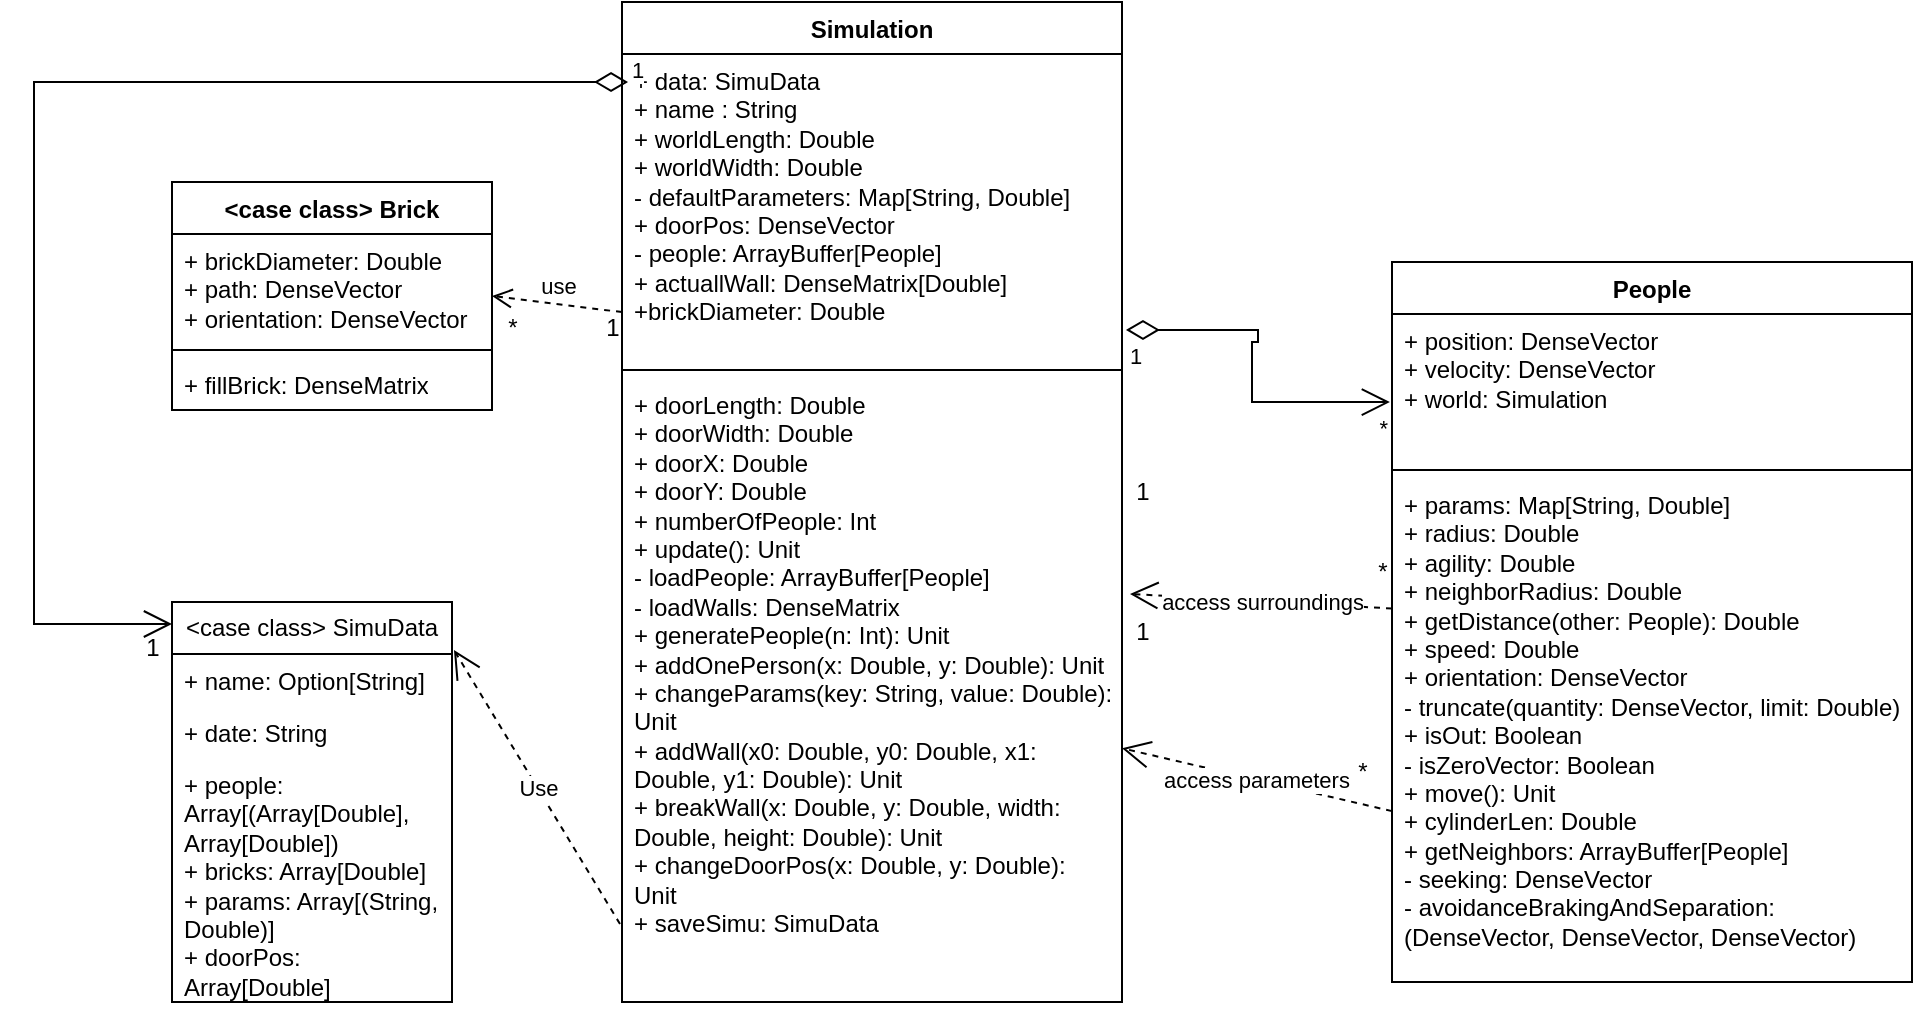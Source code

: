 <mxfile version="24.3.0" type="github">
  <diagram id="C5RBs43oDa-KdzZeNtuy" name="Page-1">
    <mxGraphModel dx="1434" dy="782" grid="1" gridSize="10" guides="1" tooltips="1" connect="1" arrows="1" fold="1" page="1" pageScale="1" pageWidth="1169" pageHeight="827" math="0" shadow="0">
      <root>
        <mxCell id="WIyWlLk6GJQsqaUBKTNV-0" />
        <mxCell id="WIyWlLk6GJQsqaUBKTNV-1" parent="WIyWlLk6GJQsqaUBKTNV-0" />
        <mxCell id="RkpjHpUXgbbp_-WKOQ0z-4" value="Simulation" style="swimlane;fontStyle=1;align=center;verticalAlign=top;childLayout=stackLayout;horizontal=1;startSize=26;horizontalStack=0;resizeParent=1;resizeParentMax=0;resizeLast=0;collapsible=1;marginBottom=0;whiteSpace=wrap;html=1;" parent="WIyWlLk6GJQsqaUBKTNV-1" vertex="1">
          <mxGeometry x="355" y="370" width="250" height="500" as="geometry" />
        </mxCell>
        <mxCell id="RkpjHpUXgbbp_-WKOQ0z-5" value="&lt;div&gt;+ data: SimuData&lt;br&gt;&lt;/div&gt;&lt;div&gt;+ name : String&lt;br&gt;&lt;/div&gt;&lt;div&gt;+ worldLength: Double&lt;/div&gt;&lt;div&gt;+ worldWidth: Double&lt;/div&gt;&lt;div&gt;- defaultParameters: Map[String, Double]&lt;/div&gt;&lt;div&gt;+ doorPos: DenseVector&lt;br&gt;&lt;/div&gt;&lt;div&gt;- people: ArrayBuffer[People] &lt;br&gt;&lt;/div&gt;&lt;div&gt;+ actuallWall: DenseMatrix[Double]&lt;/div&gt;&lt;div&gt;+brickDiameter: Double&lt;/div&gt;&lt;div&gt;&lt;br&gt;&lt;/div&gt;&lt;div&gt;&lt;br&gt;&lt;/div&gt;&lt;div&gt;&lt;br&gt;&lt;/div&gt;" style="text;strokeColor=none;fillColor=none;align=left;verticalAlign=top;spacingLeft=4;spacingRight=4;overflow=hidden;rotatable=0;points=[[0,0.5],[1,0.5]];portConstraint=eastwest;whiteSpace=wrap;html=1;" parent="RkpjHpUXgbbp_-WKOQ0z-4" vertex="1">
          <mxGeometry y="26" width="250" height="154" as="geometry" />
        </mxCell>
        <mxCell id="RkpjHpUXgbbp_-WKOQ0z-6" value="" style="line;strokeWidth=1;fillColor=none;align=left;verticalAlign=middle;spacingTop=-1;spacingLeft=3;spacingRight=3;rotatable=0;labelPosition=right;points=[];portConstraint=eastwest;strokeColor=inherit;" parent="RkpjHpUXgbbp_-WKOQ0z-4" vertex="1">
          <mxGeometry y="180" width="250" height="8" as="geometry" />
        </mxCell>
        <mxCell id="RkpjHpUXgbbp_-WKOQ0z-7" value="&lt;div&gt;+ doorLength: Double&lt;br&gt;&lt;/div&gt;&lt;div&gt;+ doorWidth: Double&lt;/div&gt;&lt;div&gt;+ doorX: Double&lt;/div&gt;&lt;div&gt;+ doorY: Double&lt;br&gt;&lt;/div&gt;&lt;div&gt;+ numberOfPeople: Int&lt;/div&gt;&lt;div&gt;+ update(): Unit&lt;/div&gt;&lt;div&gt;- loadPeople: ArrayBuffer[People]&lt;/div&gt;&lt;div&gt;- loadWalls: DenseMatrix&lt;/div&gt;&lt;div&gt;+ generatePeople(n: Int): Unit&lt;/div&gt;&lt;div&gt;+ addOnePerson(x: Double, y: Double): Unit&lt;/div&gt;&lt;div&gt;+ changeParams(key: String, value: Double): Unit&lt;/div&gt;&lt;div&gt;+ addWall(x0: Double, y0: Double, x1: Double, y1: Double): Unit&lt;/div&gt;&lt;div&gt;+ breakWall(x: Double, y: Double, width: Double, height: Double): Unit&lt;/div&gt;&lt;div&gt;+ changeDoorPos(x: Double, y: Double): Unit&lt;/div&gt;&lt;div&gt;+ saveSimu: SimuData&lt;br&gt;&lt;/div&gt;&lt;div&gt;&lt;br&gt;&lt;/div&gt;" style="text;strokeColor=none;fillColor=none;align=left;verticalAlign=top;spacingLeft=4;spacingRight=4;overflow=hidden;rotatable=0;points=[[0,0.5],[1,0.5]];portConstraint=eastwest;whiteSpace=wrap;html=1;" parent="RkpjHpUXgbbp_-WKOQ0z-4" vertex="1">
          <mxGeometry y="188" width="250" height="312" as="geometry" />
        </mxCell>
        <mxCell id="jS9uIl8wAypgQjRNOiSP-0" value="People" style="swimlane;fontStyle=1;align=center;verticalAlign=top;childLayout=stackLayout;horizontal=1;startSize=26;horizontalStack=0;resizeParent=1;resizeParentMax=0;resizeLast=0;collapsible=1;marginBottom=0;whiteSpace=wrap;html=1;" parent="WIyWlLk6GJQsqaUBKTNV-1" vertex="1">
          <mxGeometry x="740" y="500" width="260" height="360" as="geometry" />
        </mxCell>
        <mxCell id="jS9uIl8wAypgQjRNOiSP-1" value="+ position: DenseVector&lt;br&gt;&lt;div&gt;+ velocity: DenseVector&lt;/div&gt;&lt;div&gt;+ world: Simulation&lt;/div&gt;" style="text;strokeColor=none;fillColor=none;align=left;verticalAlign=top;spacingLeft=4;spacingRight=4;overflow=hidden;rotatable=0;points=[[0,0.5],[1,0.5]];portConstraint=eastwest;whiteSpace=wrap;html=1;" parent="jS9uIl8wAypgQjRNOiSP-0" vertex="1">
          <mxGeometry y="26" width="260" height="74" as="geometry" />
        </mxCell>
        <mxCell id="jS9uIl8wAypgQjRNOiSP-2" value="" style="line;strokeWidth=1;fillColor=none;align=left;verticalAlign=middle;spacingTop=-1;spacingLeft=3;spacingRight=3;rotatable=0;labelPosition=right;points=[];portConstraint=eastwest;strokeColor=inherit;" parent="jS9uIl8wAypgQjRNOiSP-0" vertex="1">
          <mxGeometry y="100" width="260" height="8" as="geometry" />
        </mxCell>
        <mxCell id="jS9uIl8wAypgQjRNOiSP-3" value="&lt;div&gt;+ params: Map[String, Double]&lt;/div&gt;&lt;div&gt;+ radius: Double&lt;/div&gt;&lt;div&gt;+ agility: Double&lt;/div&gt;&lt;div&gt;+ neighborRadius: Double&lt;/div&gt;&lt;div&gt;+ getDistance(other: People): Double&lt;/div&gt;&lt;div&gt;+ speed: Double&lt;/div&gt;&lt;div&gt;+ orientation: DenseVector&lt;/div&gt;&lt;div&gt;- truncate(quantity: DenseVector, limit: Double)&lt;/div&gt;&lt;div&gt;+ isOut: Boolean&lt;/div&gt;&lt;div&gt;- isZeroVector: Boolean&lt;/div&gt;&lt;div&gt;+ move(): Unit&lt;/div&gt;&lt;div&gt;+ cylinderLen: Double&lt;/div&gt;&lt;div&gt;+ getNeighbors: ArrayBuffer[People]&lt;br&gt;&lt;/div&gt;&lt;div&gt;- seeking: DenseVector&lt;/div&gt;&lt;div&gt;- avoidanceBrakingAndSeparation: (DenseVector, DenseVector, DenseVector)&lt;br&gt;&lt;/div&gt;&lt;div&gt;&lt;br&gt;&lt;/div&gt;&lt;div&gt;&lt;br&gt;&lt;/div&gt;" style="text;strokeColor=none;fillColor=none;align=left;verticalAlign=top;spacingLeft=4;spacingRight=4;overflow=hidden;rotatable=0;points=[[0,0.5],[1,0.5]];portConstraint=eastwest;whiteSpace=wrap;html=1;" parent="jS9uIl8wAypgQjRNOiSP-0" vertex="1">
          <mxGeometry y="108" width="260" height="252" as="geometry" />
        </mxCell>
        <mxCell id="jS9uIl8wAypgQjRNOiSP-17" value="access surroundings" style="endArrow=open;endSize=12;dashed=1;html=1;rounded=0;exitX=0;exitY=0.259;exitDx=0;exitDy=0;exitPerimeter=0;entryX=1.016;entryY=0.346;entryDx=0;entryDy=0;entryPerimeter=0;" parent="WIyWlLk6GJQsqaUBKTNV-1" source="jS9uIl8wAypgQjRNOiSP-3" target="RkpjHpUXgbbp_-WKOQ0z-7" edge="1">
          <mxGeometry width="160" relative="1" as="geometry">
            <mxPoint x="590" y="750" as="sourcePoint" />
            <mxPoint x="750" y="750" as="targetPoint" />
          </mxGeometry>
        </mxCell>
        <mxCell id="jS9uIl8wAypgQjRNOiSP-18" value="&lt;div&gt;access parameters&lt;/div&gt;" style="endArrow=open;endSize=12;dashed=1;html=1;rounded=0;exitX=0;exitY=0.661;exitDx=0;exitDy=0;exitPerimeter=0;" parent="WIyWlLk6GJQsqaUBKTNV-1" source="jS9uIl8wAypgQjRNOiSP-3" target="RkpjHpUXgbbp_-WKOQ0z-7" edge="1">
          <mxGeometry width="160" relative="1" as="geometry">
            <mxPoint x="590" y="750" as="sourcePoint" />
            <mxPoint x="750" y="750" as="targetPoint" />
          </mxGeometry>
        </mxCell>
        <mxCell id="jS9uIl8wAypgQjRNOiSP-25" value="1" style="text;html=1;align=center;verticalAlign=middle;resizable=0;points=[];autosize=1;strokeColor=none;fillColor=none;" parent="WIyWlLk6GJQsqaUBKTNV-1" vertex="1">
          <mxGeometry x="600" y="600" width="30" height="30" as="geometry" />
        </mxCell>
        <mxCell id="jS9uIl8wAypgQjRNOiSP-26" value="*" style="text;html=1;align=center;verticalAlign=middle;resizable=0;points=[];autosize=1;strokeColor=none;fillColor=none;" parent="WIyWlLk6GJQsqaUBKTNV-1" vertex="1">
          <mxGeometry x="710" y="740" width="30" height="30" as="geometry" />
        </mxCell>
        <mxCell id="jS9uIl8wAypgQjRNOiSP-27" value="*" style="text;html=1;align=center;verticalAlign=middle;resizable=0;points=[];autosize=1;strokeColor=none;fillColor=none;" parent="WIyWlLk6GJQsqaUBKTNV-1" vertex="1">
          <mxGeometry x="720" y="640" width="30" height="30" as="geometry" />
        </mxCell>
        <mxCell id="jS9uIl8wAypgQjRNOiSP-28" value="1" style="text;html=1;align=center;verticalAlign=middle;resizable=0;points=[];autosize=1;strokeColor=none;fillColor=none;" parent="WIyWlLk6GJQsqaUBKTNV-1" vertex="1">
          <mxGeometry x="600" y="670" width="30" height="30" as="geometry" />
        </mxCell>
        <mxCell id="Dulzr-g3oZIXrsJRrk5U-3" value="" style="text;strokeColor=none;fillColor=none;align=left;verticalAlign=middle;spacingTop=-1;spacingLeft=4;spacingRight=4;rotatable=0;labelPosition=right;points=[];portConstraint=eastwest;" parent="WIyWlLk6GJQsqaUBKTNV-1" vertex="1">
          <mxGeometry x="510" y="600" width="20" height="14" as="geometry" />
        </mxCell>
        <mxCell id="Dulzr-g3oZIXrsJRrk5U-4" value="&amp;lt;case class&amp;gt; Brick" style="swimlane;fontStyle=1;align=center;verticalAlign=top;childLayout=stackLayout;horizontal=1;startSize=26;horizontalStack=0;resizeParent=1;resizeParentMax=0;resizeLast=0;collapsible=1;marginBottom=0;whiteSpace=wrap;html=1;" parent="WIyWlLk6GJQsqaUBKTNV-1" vertex="1">
          <mxGeometry x="130" y="460" width="160" height="114" as="geometry" />
        </mxCell>
        <mxCell id="Dulzr-g3oZIXrsJRrk5U-5" value="&lt;div&gt;+ brickDiameter: Double&lt;/div&gt;&lt;div&gt;+ path: DenseVector&lt;/div&gt;&lt;div&gt;+ orientation: DenseVector&lt;br&gt;&lt;/div&gt;" style="text;strokeColor=none;fillColor=none;align=left;verticalAlign=top;spacingLeft=4;spacingRight=4;overflow=hidden;rotatable=0;points=[[0,0.5],[1,0.5]];portConstraint=eastwest;whiteSpace=wrap;html=1;" parent="Dulzr-g3oZIXrsJRrk5U-4" vertex="1">
          <mxGeometry y="26" width="160" height="54" as="geometry" />
        </mxCell>
        <mxCell id="Dulzr-g3oZIXrsJRrk5U-6" value="" style="line;strokeWidth=1;fillColor=none;align=left;verticalAlign=middle;spacingTop=-1;spacingLeft=3;spacingRight=3;rotatable=0;labelPosition=right;points=[];portConstraint=eastwest;strokeColor=inherit;" parent="Dulzr-g3oZIXrsJRrk5U-4" vertex="1">
          <mxGeometry y="80" width="160" height="8" as="geometry" />
        </mxCell>
        <mxCell id="Dulzr-g3oZIXrsJRrk5U-7" value="+ fillBrick: DenseMatrix" style="text;strokeColor=none;fillColor=none;align=left;verticalAlign=top;spacingLeft=4;spacingRight=4;overflow=hidden;rotatable=0;points=[[0,0.5],[1,0.5]];portConstraint=eastwest;whiteSpace=wrap;html=1;" parent="Dulzr-g3oZIXrsJRrk5U-4" vertex="1">
          <mxGeometry y="88" width="160" height="26" as="geometry" />
        </mxCell>
        <mxCell id="Dulzr-g3oZIXrsJRrk5U-8" value="&amp;lt;case class&amp;gt; SimuData" style="swimlane;fontStyle=0;childLayout=stackLayout;horizontal=1;startSize=26;fillColor=none;horizontalStack=0;resizeParent=1;resizeParentMax=0;resizeLast=0;collapsible=1;marginBottom=0;whiteSpace=wrap;html=1;" parent="WIyWlLk6GJQsqaUBKTNV-1" vertex="1">
          <mxGeometry x="130" y="670" width="140" height="200" as="geometry" />
        </mxCell>
        <mxCell id="Dulzr-g3oZIXrsJRrk5U-9" value="&lt;div&gt;+ name: Option[String]&lt;/div&gt;&lt;div&gt;&lt;br&gt;&lt;/div&gt;&lt;div&gt;&lt;br&gt;&lt;/div&gt;" style="text;strokeColor=none;fillColor=none;align=left;verticalAlign=top;spacingLeft=4;spacingRight=4;overflow=hidden;rotatable=0;points=[[0,0.5],[1,0.5]];portConstraint=eastwest;whiteSpace=wrap;html=1;" parent="Dulzr-g3oZIXrsJRrk5U-8" vertex="1">
          <mxGeometry y="26" width="140" height="26" as="geometry" />
        </mxCell>
        <mxCell id="Dulzr-g3oZIXrsJRrk5U-10" value="+ date: String" style="text;strokeColor=none;fillColor=none;align=left;verticalAlign=top;spacingLeft=4;spacingRight=4;overflow=hidden;rotatable=0;points=[[0,0.5],[1,0.5]];portConstraint=eastwest;whiteSpace=wrap;html=1;" parent="Dulzr-g3oZIXrsJRrk5U-8" vertex="1">
          <mxGeometry y="52" width="140" height="26" as="geometry" />
        </mxCell>
        <mxCell id="Dulzr-g3oZIXrsJRrk5U-11" value="&lt;div&gt;+ people: Array[(Array[Double], Array[Double])&lt;/div&gt;&lt;div&gt;+ bricks: Array[Double]&lt;/div&gt;&lt;div&gt;+ params: Array[(String, Double)]&lt;/div&gt;&lt;div&gt;+ doorPos: Array[Double]&lt;br&gt;&lt;/div&gt;" style="text;strokeColor=none;fillColor=none;align=left;verticalAlign=top;spacingLeft=4;spacingRight=4;overflow=hidden;rotatable=0;points=[[0,0.5],[1,0.5]];portConstraint=eastwest;whiteSpace=wrap;html=1;" parent="Dulzr-g3oZIXrsJRrk5U-8" vertex="1">
          <mxGeometry y="78" width="140" height="122" as="geometry" />
        </mxCell>
        <mxCell id="-uYCiBSLUtXkpAlHGNdu-0" value="1" style="endArrow=open;html=1;endSize=12;startArrow=diamondThin;startSize=14;startFill=0;edgeStyle=orthogonalEdgeStyle;align=left;verticalAlign=bottom;rounded=0;exitX=0.012;exitY=0.091;exitDx=0;exitDy=0;exitPerimeter=0;entryX=0;entryY=0.055;entryDx=0;entryDy=0;entryPerimeter=0;" edge="1" parent="WIyWlLk6GJQsqaUBKTNV-1" source="RkpjHpUXgbbp_-WKOQ0z-5" target="Dulzr-g3oZIXrsJRrk5U-8">
          <mxGeometry x="-1" y="3" relative="1" as="geometry">
            <mxPoint x="500" y="640" as="sourcePoint" />
            <mxPoint x="60" y="740" as="targetPoint" />
            <Array as="points">
              <mxPoint x="61" y="410" />
              <mxPoint x="61" y="681" />
            </Array>
          </mxGeometry>
        </mxCell>
        <mxCell id="-uYCiBSLUtXkpAlHGNdu-1" value="Use" style="endArrow=open;endSize=12;dashed=1;html=1;rounded=0;exitX=-0.004;exitY=0.875;exitDx=0;exitDy=0;exitPerimeter=0;entryX=1.007;entryY=-0.077;entryDx=0;entryDy=0;entryPerimeter=0;" edge="1" parent="WIyWlLk6GJQsqaUBKTNV-1" source="RkpjHpUXgbbp_-WKOQ0z-7" target="Dulzr-g3oZIXrsJRrk5U-9">
          <mxGeometry width="160" relative="1" as="geometry">
            <mxPoint x="500" y="640" as="sourcePoint" />
            <mxPoint x="660" y="640" as="targetPoint" />
          </mxGeometry>
        </mxCell>
        <mxCell id="-uYCiBSLUtXkpAlHGNdu-2" value="1" style="text;html=1;align=center;verticalAlign=middle;resizable=0;points=[];autosize=1;strokeColor=none;fillColor=none;" vertex="1" parent="WIyWlLk6GJQsqaUBKTNV-1">
          <mxGeometry x="105" y="678" width="30" height="30" as="geometry" />
        </mxCell>
        <mxCell id="-uYCiBSLUtXkpAlHGNdu-3" value="use" style="html=1;verticalAlign=bottom;endArrow=open;dashed=1;endSize=8;curved=0;rounded=0;entryX=1;entryY=0.5;entryDx=0;entryDy=0;exitX=0;exitY=0.838;exitDx=0;exitDy=0;exitPerimeter=0;" edge="1" parent="WIyWlLk6GJQsqaUBKTNV-1" source="RkpjHpUXgbbp_-WKOQ0z-5" target="Dulzr-g3oZIXrsJRrk5U-4">
          <mxGeometry relative="1" as="geometry">
            <mxPoint x="620" y="640" as="sourcePoint" />
            <mxPoint x="540" y="640" as="targetPoint" />
          </mxGeometry>
        </mxCell>
        <mxCell id="-uYCiBSLUtXkpAlHGNdu-4" value="1" style="text;html=1;align=center;verticalAlign=middle;resizable=0;points=[];autosize=1;strokeColor=none;fillColor=none;" vertex="1" parent="WIyWlLk6GJQsqaUBKTNV-1">
          <mxGeometry x="335" y="518" width="30" height="30" as="geometry" />
        </mxCell>
        <mxCell id="-uYCiBSLUtXkpAlHGNdu-5" value="*" style="text;html=1;align=center;verticalAlign=middle;resizable=0;points=[];autosize=1;strokeColor=none;fillColor=none;" vertex="1" parent="WIyWlLk6GJQsqaUBKTNV-1">
          <mxGeometry x="285" y="518" width="30" height="30" as="geometry" />
        </mxCell>
        <mxCell id="-uYCiBSLUtXkpAlHGNdu-6" value="" style="endArrow=open;html=1;endSize=12;startArrow=diamondThin;startSize=14;startFill=0;edgeStyle=orthogonalEdgeStyle;rounded=0;exitX=1.008;exitY=0.896;exitDx=0;exitDy=0;exitPerimeter=0;entryX=-0.004;entryY=0.595;entryDx=0;entryDy=0;entryPerimeter=0;" edge="1" parent="WIyWlLk6GJQsqaUBKTNV-1" source="RkpjHpUXgbbp_-WKOQ0z-5" target="jS9uIl8wAypgQjRNOiSP-1">
          <mxGeometry relative="1" as="geometry">
            <mxPoint x="500" y="640" as="sourcePoint" />
            <mxPoint x="670" y="580" as="targetPoint" />
            <Array as="points">
              <mxPoint x="673" y="534" />
              <mxPoint x="673" y="540" />
              <mxPoint x="670" y="540" />
              <mxPoint x="670" y="570" />
            </Array>
          </mxGeometry>
        </mxCell>
        <mxCell id="-uYCiBSLUtXkpAlHGNdu-7" value="1" style="edgeLabel;resizable=0;html=1;align=left;verticalAlign=top;" connectable="0" vertex="1" parent="-uYCiBSLUtXkpAlHGNdu-6">
          <mxGeometry x="-1" relative="1" as="geometry" />
        </mxCell>
        <mxCell id="-uYCiBSLUtXkpAlHGNdu-8" value="*" style="edgeLabel;resizable=0;html=1;align=right;verticalAlign=top;" connectable="0" vertex="1" parent="-uYCiBSLUtXkpAlHGNdu-6">
          <mxGeometry x="1" relative="1" as="geometry" />
        </mxCell>
      </root>
    </mxGraphModel>
  </diagram>
</mxfile>
